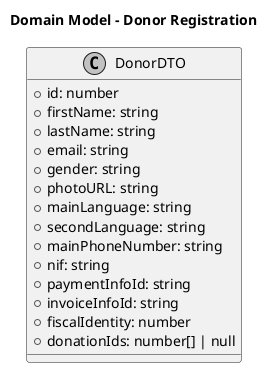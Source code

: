 @startuml
skinparam monochrome true
skinparam packageStyle rectangle
skinparam shadowing false

title Domain Model - Donor Registration

class DonorDTO {
    + id: number
    + firstName: string
    + lastName: string
    + email: string
    + gender: string
    + photoURL: string
    + mainLanguage: string
    + secondLanguage: string
    + mainPhoneNumber: string
    + nif: string
    + paymentInfoId: string
    + invoiceInfoId: string
    + fiscalIdentity: number
    + donationIds: number[] | null
}

@enduml
